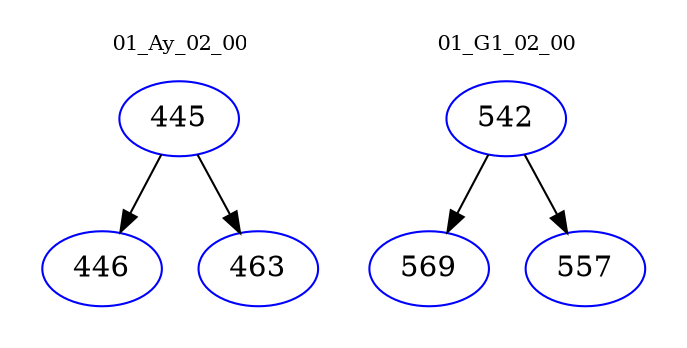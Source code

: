 digraph{
subgraph cluster_0 {
color = white
label = "01_Ay_02_00";
fontsize=10;
T0_445 [label="445", color="blue"]
T0_445 -> T0_446 [color="black"]
T0_446 [label="446", color="blue"]
T0_445 -> T0_463 [color="black"]
T0_463 [label="463", color="blue"]
}
subgraph cluster_1 {
color = white
label = "01_G1_02_00";
fontsize=10;
T1_542 [label="542", color="blue"]
T1_542 -> T1_569 [color="black"]
T1_569 [label="569", color="blue"]
T1_542 -> T1_557 [color="black"]
T1_557 [label="557", color="blue"]
}
}
